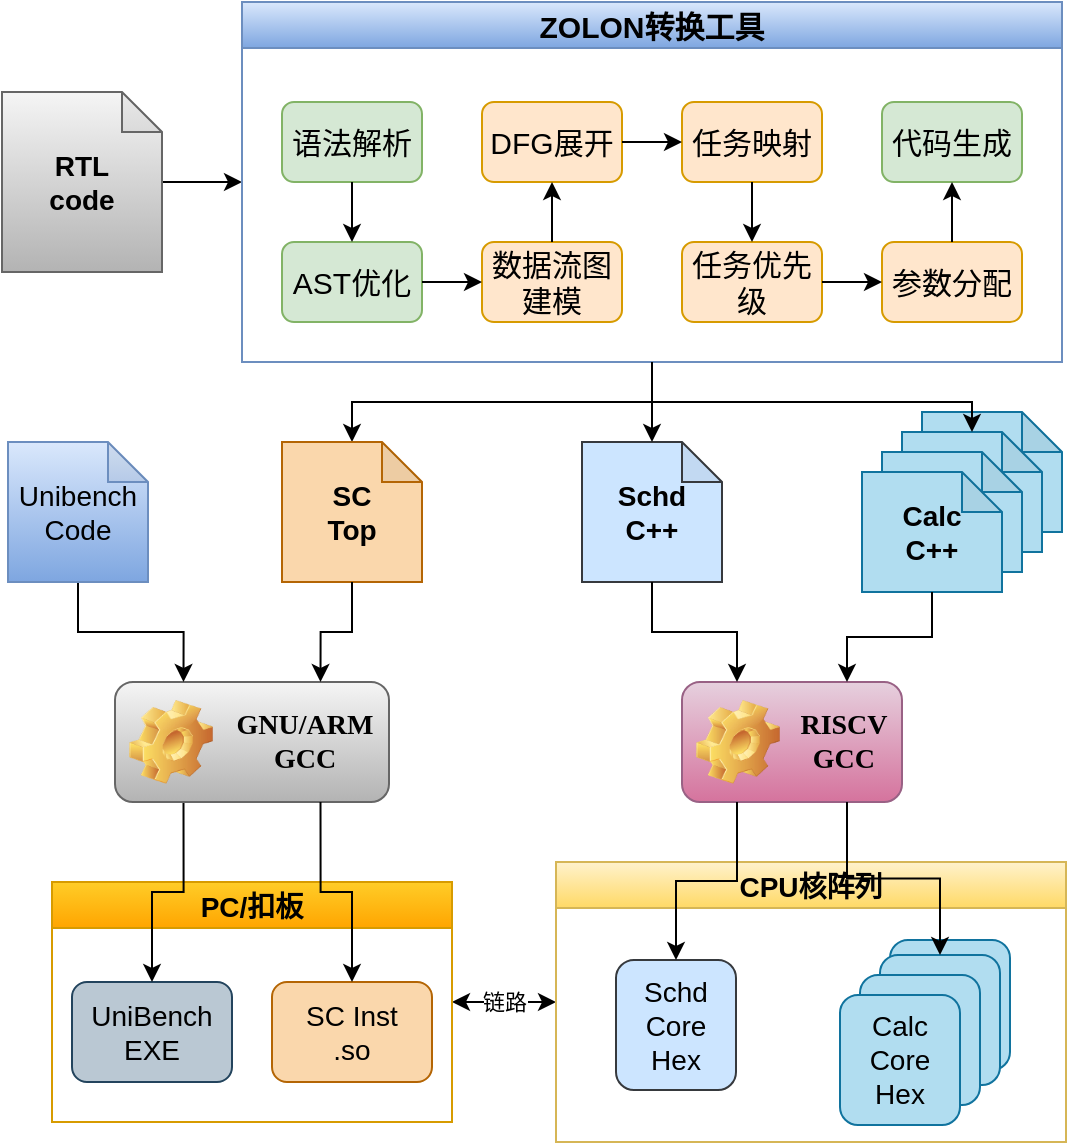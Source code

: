 <mxfile version="24.2.7" type="github" pages="2">
  <diagram name="第 1 页" id="pytXW0pH3ZZm6s-A68JL">
    <mxGraphModel dx="1434" dy="746" grid="0" gridSize="10" guides="1" tooltips="1" connect="1" arrows="1" fold="1" page="1" pageScale="1" pageWidth="1169" pageHeight="827" math="0" shadow="0">
      <root>
        <mxCell id="0" />
        <mxCell id="1" parent="0" />
        <mxCell id="Ojl2yvdV9hTWqdl5l4Is-1" style="edgeStyle=none;rounded=0;orthogonalLoop=1;jettySize=auto;html=1;entryX=0;entryY=0.5;entryDx=0;entryDy=0;fontSize=14;" edge="1" parent="1" source="Ojl2yvdV9hTWqdl5l4Is-2" target="Ojl2yvdV9hTWqdl5l4Is-5">
          <mxGeometry relative="1" as="geometry" />
        </mxCell>
        <mxCell id="Ojl2yvdV9hTWqdl5l4Is-2" value="RTL&lt;br style=&quot;font-size: 14px;&quot;&gt;code" style="shape=note;whiteSpace=wrap;html=1;backgroundOutline=1;darkOpacity=0.05;size=20;fontSize=14;fillColor=#f5f5f5;strokeColor=#666666;fontStyle=1;gradientColor=#b3b3b3;" vertex="1" parent="1">
          <mxGeometry x="27" y="76" width="80" height="90" as="geometry" />
        </mxCell>
        <mxCell id="Ojl2yvdV9hTWqdl5l4Is-3" value="RISCV&lt;br&gt;GCC" style="label;whiteSpace=wrap;html=1;image=img/clipart/Gear_128x128.png;align=center;fontFamily=Times New Roman;fontSize=14;fillColor=#e6d0de;strokeColor=#996185;gradientColor=#d5739d;" vertex="1" parent="1">
          <mxGeometry x="367" y="371" width="110" height="60" as="geometry" />
        </mxCell>
        <mxCell id="Ojl2yvdV9hTWqdl5l4Is-4" style="edgeStyle=orthogonalEdgeStyle;rounded=0;orthogonalLoop=1;jettySize=auto;html=1;fontSize=14;" edge="1" parent="1" source="Ojl2yvdV9hTWqdl5l4Is-5" target="Ojl2yvdV9hTWqdl5l4Is-30">
          <mxGeometry relative="1" as="geometry" />
        </mxCell>
        <mxCell id="Ojl2yvdV9hTWqdl5l4Is-5" value="ZOLON转换工具" style="swimlane;fontSize=15;fillColor=#dae8fc;strokeColor=#6c8ebf;gradientColor=#7ea6e0;" vertex="1" parent="1">
          <mxGeometry x="147" y="31" width="410" height="180" as="geometry" />
        </mxCell>
        <mxCell id="Ojl2yvdV9hTWqdl5l4Is-6" value="语法解析" style="rounded=1;whiteSpace=wrap;html=1;fontSize=15;fillColor=#d5e8d4;strokeColor=#82b366;" vertex="1" parent="Ojl2yvdV9hTWqdl5l4Is-5">
          <mxGeometry x="20" y="50" width="70" height="40" as="geometry" />
        </mxCell>
        <mxCell id="Ojl2yvdV9hTWqdl5l4Is-7" value="AST优化" style="rounded=1;whiteSpace=wrap;html=1;fontSize=15;fillColor=#d5e8d4;strokeColor=#82b366;" vertex="1" parent="Ojl2yvdV9hTWqdl5l4Is-5">
          <mxGeometry x="20" y="120" width="70" height="40" as="geometry" />
        </mxCell>
        <mxCell id="Ojl2yvdV9hTWqdl5l4Is-8" value="" style="endArrow=classic;html=1;rounded=0;horizontal=0;fontSize=15;" edge="1" parent="Ojl2yvdV9hTWqdl5l4Is-5" source="Ojl2yvdV9hTWqdl5l4Is-6" target="Ojl2yvdV9hTWqdl5l4Is-7">
          <mxGeometry width="50" height="50" relative="1" as="geometry">
            <mxPoint x="100" y="170" as="sourcePoint" />
            <mxPoint x="250" y="60" as="targetPoint" />
          </mxGeometry>
        </mxCell>
        <mxCell id="Ojl2yvdV9hTWqdl5l4Is-9" value="数据流图建模" style="rounded=1;whiteSpace=wrap;html=1;fontSize=15;fillColor=#ffe6cc;strokeColor=#d79b00;" vertex="1" parent="Ojl2yvdV9hTWqdl5l4Is-5">
          <mxGeometry x="120" y="120" width="70" height="40" as="geometry" />
        </mxCell>
        <mxCell id="Ojl2yvdV9hTWqdl5l4Is-10" style="rounded=0;orthogonalLoop=1;jettySize=auto;html=1;fontSize=14;" edge="1" parent="Ojl2yvdV9hTWqdl5l4Is-5" source="Ojl2yvdV9hTWqdl5l4Is-7" target="Ojl2yvdV9hTWqdl5l4Is-9">
          <mxGeometry relative="1" as="geometry" />
        </mxCell>
        <mxCell id="Ojl2yvdV9hTWqdl5l4Is-11" value="DFG展开" style="rounded=1;whiteSpace=wrap;html=1;fontSize=15;fillColor=#ffe6cc;strokeColor=#d79b00;" vertex="1" parent="Ojl2yvdV9hTWqdl5l4Is-5">
          <mxGeometry x="120" y="50" width="70" height="40" as="geometry" />
        </mxCell>
        <mxCell id="Ojl2yvdV9hTWqdl5l4Is-12" value="" style="endArrow=classic;html=1;rounded=0;horizontal=0;fontSize=15;" edge="1" parent="Ojl2yvdV9hTWqdl5l4Is-5" source="Ojl2yvdV9hTWqdl5l4Is-9" target="Ojl2yvdV9hTWqdl5l4Is-11">
          <mxGeometry width="50" height="50" relative="1" as="geometry">
            <mxPoint x="130" y="440" as="sourcePoint" />
            <mxPoint x="190" y="440" as="targetPoint" />
          </mxGeometry>
        </mxCell>
        <mxCell id="Ojl2yvdV9hTWqdl5l4Is-13" value="任务映射" style="rounded=1;whiteSpace=wrap;html=1;fontSize=15;fillColor=#ffe6cc;strokeColor=#d79b00;" vertex="1" parent="Ojl2yvdV9hTWqdl5l4Is-5">
          <mxGeometry x="220" y="50" width="70" height="40" as="geometry" />
        </mxCell>
        <mxCell id="Ojl2yvdV9hTWqdl5l4Is-14" value="" style="endArrow=classic;html=1;rounded=0;horizontal=0;fontSize=15;" edge="1" parent="Ojl2yvdV9hTWqdl5l4Is-5" source="Ojl2yvdV9hTWqdl5l4Is-11" target="Ojl2yvdV9hTWqdl5l4Is-13">
          <mxGeometry width="50" height="50" relative="1" as="geometry">
            <mxPoint x="260" y="440" as="sourcePoint" />
            <mxPoint x="310" y="440" as="targetPoint" />
          </mxGeometry>
        </mxCell>
        <mxCell id="Ojl2yvdV9hTWqdl5l4Is-15" value="任务优先级" style="rounded=1;whiteSpace=wrap;html=1;fontSize=15;fillColor=#ffe6cc;strokeColor=#d79b00;" vertex="1" parent="Ojl2yvdV9hTWqdl5l4Is-5">
          <mxGeometry x="220" y="120" width="70" height="40" as="geometry" />
        </mxCell>
        <mxCell id="Ojl2yvdV9hTWqdl5l4Is-16" value="" style="endArrow=classic;html=1;rounded=0;horizontal=0;fontSize=15;" edge="1" parent="Ojl2yvdV9hTWqdl5l4Is-5" source="Ojl2yvdV9hTWqdl5l4Is-13" target="Ojl2yvdV9hTWqdl5l4Is-15">
          <mxGeometry width="50" height="50" relative="1" as="geometry">
            <mxPoint x="620" y="330" as="sourcePoint" />
            <mxPoint x="290" y="730" as="targetPoint" />
          </mxGeometry>
        </mxCell>
        <mxCell id="Ojl2yvdV9hTWqdl5l4Is-17" value="参数分配" style="rounded=1;whiteSpace=wrap;html=1;fontSize=15;fillColor=#ffe6cc;strokeColor=#d79b00;" vertex="1" parent="Ojl2yvdV9hTWqdl5l4Is-5">
          <mxGeometry x="320" y="120" width="70" height="40" as="geometry" />
        </mxCell>
        <mxCell id="Ojl2yvdV9hTWqdl5l4Is-18" style="edgeStyle=none;rounded=0;orthogonalLoop=1;jettySize=auto;html=1;fontSize=14;" edge="1" parent="Ojl2yvdV9hTWqdl5l4Is-5" source="Ojl2yvdV9hTWqdl5l4Is-15" target="Ojl2yvdV9hTWqdl5l4Is-17">
          <mxGeometry relative="1" as="geometry" />
        </mxCell>
        <mxCell id="Ojl2yvdV9hTWqdl5l4Is-19" value="代码生成" style="rounded=1;whiteSpace=wrap;html=1;fontSize=15;fillColor=#d5e8d4;strokeColor=#82b366;" vertex="1" parent="Ojl2yvdV9hTWqdl5l4Is-5">
          <mxGeometry x="320" y="50" width="70" height="40" as="geometry" />
        </mxCell>
        <mxCell id="Ojl2yvdV9hTWqdl5l4Is-20" style="edgeStyle=none;rounded=0;orthogonalLoop=1;jettySize=auto;html=1;fontSize=14;" edge="1" parent="Ojl2yvdV9hTWqdl5l4Is-5" source="Ojl2yvdV9hTWqdl5l4Is-17" target="Ojl2yvdV9hTWqdl5l4Is-19">
          <mxGeometry relative="1" as="geometry" />
        </mxCell>
        <mxCell id="Ojl2yvdV9hTWqdl5l4Is-21" value="Schd&lt;br&gt;C++" style="shape=note;whiteSpace=wrap;html=1;backgroundOutline=1;darkOpacity=0.05;size=20;fontSize=14;fillColor=#cce5ff;strokeColor=#36393d;fontStyle=1" vertex="1" parent="1">
          <mxGeometry x="317" y="251" width="70" height="70" as="geometry" />
        </mxCell>
        <mxCell id="Ojl2yvdV9hTWqdl5l4Is-22" value="Calc&lt;br&gt;C++" style="shape=note;whiteSpace=wrap;html=1;backgroundOutline=1;darkOpacity=0.05;size=20;fontSize=14;fillColor=#b1ddf0;strokeColor=#10739e;fontStyle=1" vertex="1" parent="1">
          <mxGeometry x="487" y="236" width="70" height="60" as="geometry" />
        </mxCell>
        <mxCell id="Ojl2yvdV9hTWqdl5l4Is-23" value="Calc&lt;br&gt;C++" style="shape=note;whiteSpace=wrap;html=1;backgroundOutline=1;darkOpacity=0.05;size=20;fontSize=14;fillColor=#b1ddf0;strokeColor=#10739e;fontStyle=1" vertex="1" parent="1">
          <mxGeometry x="477" y="246" width="70" height="60" as="geometry" />
        </mxCell>
        <mxCell id="Ojl2yvdV9hTWqdl5l4Is-24" value="Calc&lt;br&gt;C++" style="shape=note;whiteSpace=wrap;html=1;backgroundOutline=1;darkOpacity=0.05;size=20;fontSize=14;fillColor=#b1ddf0;strokeColor=#10739e;fontStyle=1" vertex="1" parent="1">
          <mxGeometry x="467" y="256" width="70" height="60" as="geometry" />
        </mxCell>
        <mxCell id="Ojl2yvdV9hTWqdl5l4Is-25" value="Calc&lt;br&gt;C++" style="shape=note;whiteSpace=wrap;html=1;backgroundOutline=1;darkOpacity=0.05;size=20;fontSize=14;fillColor=#b1ddf0;strokeColor=#10739e;fontStyle=1" vertex="1" parent="1">
          <mxGeometry x="457" y="266" width="70" height="60" as="geometry" />
        </mxCell>
        <mxCell id="Ojl2yvdV9hTWqdl5l4Is-26" value="链路" style="edgeStyle=orthogonalEdgeStyle;rounded=0;orthogonalLoop=1;jettySize=auto;html=1;exitX=1;exitY=0.5;exitDx=0;exitDy=0;entryX=0;entryY=0.5;entryDx=0;entryDy=0;startArrow=classic;startFill=1;" edge="1" parent="1" source="Ojl2yvdV9hTWqdl5l4Is-27" target="Ojl2yvdV9hTWqdl5l4Is-31">
          <mxGeometry relative="1" as="geometry" />
        </mxCell>
        <mxCell id="Ojl2yvdV9hTWqdl5l4Is-27" value="PC/扣板" style="swimlane;fontSize=14;fillColor=#ffcd28;gradientColor=#ffa500;strokeColor=#d79b00;" vertex="1" parent="1">
          <mxGeometry x="52" y="471" width="200" height="120" as="geometry" />
        </mxCell>
        <mxCell id="Ojl2yvdV9hTWqdl5l4Is-28" value="UniBench&lt;br&gt;EXE" style="rounded=1;whiteSpace=wrap;html=1;fontSize=14;fillColor=#bac8d3;strokeColor=#23445d;" vertex="1" parent="Ojl2yvdV9hTWqdl5l4Is-27">
          <mxGeometry x="10" y="50" width="80" height="50" as="geometry" />
        </mxCell>
        <mxCell id="Ojl2yvdV9hTWqdl5l4Is-29" value="SC Inst&lt;br&gt;.so" style="rounded=1;whiteSpace=wrap;html=1;fontSize=14;fillColor=#fad7ac;strokeColor=#b46504;" vertex="1" parent="Ojl2yvdV9hTWqdl5l4Is-27">
          <mxGeometry x="110" y="50" width="80" height="50" as="geometry" />
        </mxCell>
        <mxCell id="Ojl2yvdV9hTWqdl5l4Is-30" value="SC&lt;br&gt;Top" style="shape=note;whiteSpace=wrap;html=1;backgroundOutline=1;darkOpacity=0.05;size=20;fontSize=14;fillColor=#fad7ac;strokeColor=#b46504;fontStyle=1" vertex="1" parent="1">
          <mxGeometry x="167" y="251" width="70" height="70" as="geometry" />
        </mxCell>
        <mxCell id="Ojl2yvdV9hTWqdl5l4Is-31" value="CPU核阵列" style="swimlane;fontSize=14;fillColor=#fff2cc;gradientColor=#ffd966;strokeColor=#d6b656;" vertex="1" parent="1">
          <mxGeometry x="304" y="461" width="255" height="140" as="geometry" />
        </mxCell>
        <mxCell id="Ojl2yvdV9hTWqdl5l4Is-32" value="Schd Core&lt;br&gt;Hex" style="rounded=1;whiteSpace=wrap;html=1;fontSize=14;fillColor=#cce5ff;strokeColor=#36393d;" vertex="1" parent="Ojl2yvdV9hTWqdl5l4Is-31">
          <mxGeometry x="30" y="49" width="60" height="65" as="geometry" />
        </mxCell>
        <mxCell id="Ojl2yvdV9hTWqdl5l4Is-33" value="Calc Core&lt;br&gt;Hex" style="rounded=1;whiteSpace=wrap;html=1;fontSize=14;fillColor=#b1ddf0;strokeColor=#10739e;" vertex="1" parent="Ojl2yvdV9hTWqdl5l4Is-31">
          <mxGeometry x="167" y="39" width="60" height="65" as="geometry" />
        </mxCell>
        <mxCell id="Ojl2yvdV9hTWqdl5l4Is-34" value="Calc Core&lt;br&gt;Hex" style="rounded=1;whiteSpace=wrap;html=1;fontSize=14;fillColor=#b1ddf0;strokeColor=#10739e;" vertex="1" parent="Ojl2yvdV9hTWqdl5l4Is-31">
          <mxGeometry x="162" y="46.5" width="60" height="65" as="geometry" />
        </mxCell>
        <mxCell id="Ojl2yvdV9hTWqdl5l4Is-35" value="Calc Core&lt;br&gt;Hex" style="rounded=1;whiteSpace=wrap;html=1;fontSize=14;fillColor=#b1ddf0;strokeColor=#10739e;" vertex="1" parent="Ojl2yvdV9hTWqdl5l4Is-31">
          <mxGeometry x="152" y="56.5" width="60" height="65" as="geometry" />
        </mxCell>
        <mxCell id="Ojl2yvdV9hTWqdl5l4Is-36" value="Calc Core&lt;br&gt;Hex" style="rounded=1;whiteSpace=wrap;html=1;fontSize=14;fillColor=#b1ddf0;strokeColor=#10739e;" vertex="1" parent="Ojl2yvdV9hTWqdl5l4Is-31">
          <mxGeometry x="142" y="66.5" width="60" height="65" as="geometry" />
        </mxCell>
        <mxCell id="Ojl2yvdV9hTWqdl5l4Is-37" style="edgeStyle=orthogonalEdgeStyle;rounded=0;orthogonalLoop=1;jettySize=auto;html=1;exitX=0.25;exitY=1;exitDx=0;exitDy=0;" edge="1" parent="1" source="Ojl2yvdV9hTWqdl5l4Is-38" target="Ojl2yvdV9hTWqdl5l4Is-28">
          <mxGeometry relative="1" as="geometry" />
        </mxCell>
        <mxCell id="Ojl2yvdV9hTWqdl5l4Is-38" value="GNU/ARM&lt;br&gt;GCC" style="label;whiteSpace=wrap;html=1;image=img/clipart/Gear_128x128.png;align=center;fontFamily=Times New Roman;fontSize=14;fillColor=#f5f5f5;strokeColor=#666666;gradientColor=#b3b3b3;" vertex="1" parent="1">
          <mxGeometry x="83.5" y="371" width="137" height="60" as="geometry" />
        </mxCell>
        <mxCell id="Ojl2yvdV9hTWqdl5l4Is-39" style="edgeStyle=orthogonalEdgeStyle;rounded=0;orthogonalLoop=1;jettySize=auto;html=1;fontSize=14;entryX=0.5;entryY=0;entryDx=0;entryDy=0;entryPerimeter=0;" edge="1" parent="1" source="Ojl2yvdV9hTWqdl5l4Is-5" target="Ojl2yvdV9hTWqdl5l4Is-21">
          <mxGeometry relative="1" as="geometry">
            <mxPoint x="362.0" y="221" as="sourcePoint" />
            <mxPoint x="212" y="261" as="targetPoint" />
          </mxGeometry>
        </mxCell>
        <mxCell id="Ojl2yvdV9hTWqdl5l4Is-40" style="edgeStyle=orthogonalEdgeStyle;rounded=0;orthogonalLoop=1;jettySize=auto;html=1;fontSize=14;" edge="1" parent="1" source="Ojl2yvdV9hTWqdl5l4Is-5" target="Ojl2yvdV9hTWqdl5l4Is-23">
          <mxGeometry relative="1" as="geometry">
            <mxPoint x="362" y="221" as="sourcePoint" />
            <mxPoint x="362" y="261" as="targetPoint" />
          </mxGeometry>
        </mxCell>
        <mxCell id="Ojl2yvdV9hTWqdl5l4Is-41" style="edgeStyle=orthogonalEdgeStyle;rounded=0;orthogonalLoop=1;jettySize=auto;html=1;fontSize=14;entryX=0.25;entryY=0;entryDx=0;entryDy=0;" edge="1" parent="1" source="Ojl2yvdV9hTWqdl5l4Is-21" target="Ojl2yvdV9hTWqdl5l4Is-3">
          <mxGeometry relative="1" as="geometry">
            <mxPoint x="362.0" y="221" as="sourcePoint" />
            <mxPoint x="522.0" y="256" as="targetPoint" />
          </mxGeometry>
        </mxCell>
        <mxCell id="Ojl2yvdV9hTWqdl5l4Is-42" style="edgeStyle=orthogonalEdgeStyle;rounded=0;orthogonalLoop=1;jettySize=auto;html=1;fontSize=14;entryX=0.75;entryY=0;entryDx=0;entryDy=0;" edge="1" parent="1" source="Ojl2yvdV9hTWqdl5l4Is-30" target="Ojl2yvdV9hTWqdl5l4Is-38">
          <mxGeometry relative="1" as="geometry">
            <mxPoint x="362.034" y="331" as="sourcePoint" />
            <mxPoint x="432.034" y="381" as="targetPoint" />
          </mxGeometry>
        </mxCell>
        <mxCell id="Ojl2yvdV9hTWqdl5l4Is-43" style="edgeStyle=orthogonalEdgeStyle;rounded=0;orthogonalLoop=1;jettySize=auto;html=1;fontSize=14;exitX=0.75;exitY=1;exitDx=0;exitDy=0;" edge="1" parent="1" source="Ojl2yvdV9hTWqdl5l4Is-38" target="Ojl2yvdV9hTWqdl5l4Is-29">
          <mxGeometry relative="1" as="geometry">
            <mxPoint x="212.034" y="331" as="sourcePoint" />
            <mxPoint x="187" y="381" as="targetPoint" />
          </mxGeometry>
        </mxCell>
        <mxCell id="Ojl2yvdV9hTWqdl5l4Is-44" style="edgeStyle=orthogonalEdgeStyle;rounded=0;orthogonalLoop=1;jettySize=auto;html=1;fontSize=14;entryX=0.75;entryY=0;entryDx=0;entryDy=0;" edge="1" parent="1" source="Ojl2yvdV9hTWqdl5l4Is-25" target="Ojl2yvdV9hTWqdl5l4Is-3">
          <mxGeometry relative="1" as="geometry">
            <mxPoint x="362.034" y="331" as="sourcePoint" />
            <mxPoint x="432.034" y="381" as="targetPoint" />
          </mxGeometry>
        </mxCell>
        <mxCell id="Ojl2yvdV9hTWqdl5l4Is-45" style="edgeStyle=orthogonalEdgeStyle;rounded=0;orthogonalLoop=1;jettySize=auto;html=1;fontSize=14;exitX=0.25;exitY=1;exitDx=0;exitDy=0;" edge="1" parent="1" source="Ojl2yvdV9hTWqdl5l4Is-3" target="Ojl2yvdV9hTWqdl5l4Is-32">
          <mxGeometry relative="1" as="geometry">
            <mxPoint x="502.034" y="336" as="sourcePoint" />
            <mxPoint x="432.034" y="381" as="targetPoint" />
          </mxGeometry>
        </mxCell>
        <mxCell id="Ojl2yvdV9hTWqdl5l4Is-46" style="edgeStyle=orthogonalEdgeStyle;rounded=0;orthogonalLoop=1;jettySize=auto;html=1;fontSize=14;exitX=0.75;exitY=1;exitDx=0;exitDy=0;" edge="1" parent="1" source="Ojl2yvdV9hTWqdl5l4Is-3" target="Ojl2yvdV9hTWqdl5l4Is-34">
          <mxGeometry relative="1" as="geometry">
            <mxPoint x="502.034" y="336" as="sourcePoint" />
            <mxPoint x="459.5" y="381" as="targetPoint" />
          </mxGeometry>
        </mxCell>
        <mxCell id="Ojl2yvdV9hTWqdl5l4Is-47" style="edgeStyle=orthogonalEdgeStyle;rounded=0;orthogonalLoop=1;jettySize=auto;html=1;exitX=0.5;exitY=1;exitDx=0;exitDy=0;exitPerimeter=0;entryX=0.25;entryY=0;entryDx=0;entryDy=0;" edge="1" parent="1" source="Ojl2yvdV9hTWqdl5l4Is-48" target="Ojl2yvdV9hTWqdl5l4Is-38">
          <mxGeometry relative="1" as="geometry" />
        </mxCell>
        <mxCell id="Ojl2yvdV9hTWqdl5l4Is-48" value="Unibench&lt;div&gt;Code&lt;/div&gt;" style="shape=note;whiteSpace=wrap;html=1;backgroundOutline=1;darkOpacity=0.05;size=20;fontSize=14;fillColor=#dae8fc;strokeColor=#6c8ebf;fontStyle=0;gradientColor=#7ea6e0;" vertex="1" parent="1">
          <mxGeometry x="30" y="251" width="70" height="70" as="geometry" />
        </mxCell>
      </root>
    </mxGraphModel>
  </diagram>
  <diagram id="nAW7EqAPCM0lMsmmP9Az" name="第 2 页">
    <mxGraphModel dx="574" dy="298" grid="0" gridSize="10" guides="1" tooltips="1" connect="1" arrows="1" fold="1" page="1" pageScale="1" pageWidth="1169" pageHeight="827" math="0" shadow="0">
      <root>
        <mxCell id="0" />
        <mxCell id="1" parent="0" />
        <mxCell id="63QwlVad0rGtp_jlvPdS-7" style="edgeStyle=orthogonalEdgeStyle;rounded=0;orthogonalLoop=1;jettySize=auto;html=1;curved=1;" parent="1" source="63QwlVad0rGtp_jlvPdS-1" target="63QwlVad0rGtp_jlvPdS-3" edge="1">
          <mxGeometry relative="1" as="geometry" />
        </mxCell>
        <mxCell id="63QwlVad0rGtp_jlvPdS-1" value="1" style="ellipse;whiteSpace=wrap;html=1;" parent="1" vertex="1">
          <mxGeometry x="20" y="10" width="36" height="32" as="geometry" />
        </mxCell>
        <mxCell id="63QwlVad0rGtp_jlvPdS-8" style="edgeStyle=orthogonalEdgeStyle;rounded=0;orthogonalLoop=1;jettySize=auto;html=1;curved=1;" parent="1" source="63QwlVad0rGtp_jlvPdS-2" target="63QwlVad0rGtp_jlvPdS-4" edge="1">
          <mxGeometry relative="1" as="geometry" />
        </mxCell>
        <mxCell id="63QwlVad0rGtp_jlvPdS-2" value="2" style="ellipse;whiteSpace=wrap;html=1;" parent="1" vertex="1">
          <mxGeometry x="110" y="10" width="36" height="32" as="geometry" />
        </mxCell>
        <mxCell id="63QwlVad0rGtp_jlvPdS-9" style="edgeStyle=orthogonalEdgeStyle;rounded=0;orthogonalLoop=1;jettySize=auto;html=1;curved=1;entryX=0;entryY=0;entryDx=0;entryDy=0;" parent="1" source="63QwlVad0rGtp_jlvPdS-3" target="63QwlVad0rGtp_jlvPdS-5" edge="1">
          <mxGeometry relative="1" as="geometry" />
        </mxCell>
        <mxCell id="63QwlVad0rGtp_jlvPdS-3" value="3" style="ellipse;whiteSpace=wrap;html=1;" parent="1" vertex="1">
          <mxGeometry x="20" y="70" width="36" height="32" as="geometry" />
        </mxCell>
        <mxCell id="63QwlVad0rGtp_jlvPdS-12" style="edgeStyle=orthogonalEdgeStyle;rounded=0;orthogonalLoop=1;jettySize=auto;html=1;curved=1;" parent="1" source="63QwlVad0rGtp_jlvPdS-4" target="63QwlVad0rGtp_jlvPdS-5" edge="1">
          <mxGeometry relative="1" as="geometry" />
        </mxCell>
        <mxCell id="63QwlVad0rGtp_jlvPdS-17" style="edgeStyle=orthogonalEdgeStyle;rounded=0;orthogonalLoop=1;jettySize=auto;html=1;exitX=1;exitY=0.5;exitDx=0;exitDy=0;curved=1;" parent="1" source="63QwlVad0rGtp_jlvPdS-4" target="63QwlVad0rGtp_jlvPdS-14" edge="1">
          <mxGeometry relative="1" as="geometry" />
        </mxCell>
        <mxCell id="63QwlVad0rGtp_jlvPdS-4" value="4" style="ellipse;whiteSpace=wrap;html=1;fillColor=#dae8fc;strokeColor=#6c8ebf;" parent="1" vertex="1">
          <mxGeometry x="110" y="70" width="36" height="32" as="geometry" />
        </mxCell>
        <mxCell id="63QwlVad0rGtp_jlvPdS-10" style="edgeStyle=orthogonalEdgeStyle;rounded=0;orthogonalLoop=1;jettySize=auto;html=1;curved=1;" parent="1" source="63QwlVad0rGtp_jlvPdS-5" target="63QwlVad0rGtp_jlvPdS-6" edge="1">
          <mxGeometry relative="1" as="geometry" />
        </mxCell>
        <mxCell id="63QwlVad0rGtp_jlvPdS-16" style="edgeStyle=orthogonalEdgeStyle;rounded=0;orthogonalLoop=1;jettySize=auto;html=1;curved=1;" parent="1" source="63QwlVad0rGtp_jlvPdS-5" target="63QwlVad0rGtp_jlvPdS-13" edge="1">
          <mxGeometry relative="1" as="geometry" />
        </mxCell>
        <mxCell id="63QwlVad0rGtp_jlvPdS-5" value="5" style="ellipse;whiteSpace=wrap;html=1;fillColor=#dae8fc;strokeColor=#6c8ebf;" parent="1" vertex="1">
          <mxGeometry x="56" y="140" width="36" height="32" as="geometry" />
        </mxCell>
        <mxCell id="63QwlVad0rGtp_jlvPdS-11" value="X" style="edgeStyle=orthogonalEdgeStyle;rounded=0;orthogonalLoop=1;jettySize=auto;html=1;curved=1;exitX=0.5;exitY=0;exitDx=0;exitDy=0;entryX=1;entryY=1;entryDx=0;entryDy=0;fontColor=#FF3333;" parent="1" source="63QwlVad0rGtp_jlvPdS-6" target="63QwlVad0rGtp_jlvPdS-4" edge="1">
          <mxGeometry relative="1" as="geometry" />
        </mxCell>
        <mxCell id="63QwlVad0rGtp_jlvPdS-18" style="edgeStyle=orthogonalEdgeStyle;rounded=0;orthogonalLoop=1;jettySize=auto;html=1;exitX=0.5;exitY=1;exitDx=0;exitDy=0;curved=1;" parent="1" source="63QwlVad0rGtp_jlvPdS-6" target="63QwlVad0rGtp_jlvPdS-15" edge="1">
          <mxGeometry relative="1" as="geometry" />
        </mxCell>
        <mxCell id="63QwlVad0rGtp_jlvPdS-6" value="6" style="ellipse;whiteSpace=wrap;html=1;fillColor=#dae8fc;strokeColor=#6c8ebf;" parent="1" vertex="1">
          <mxGeometry x="146" y="140" width="36" height="32" as="geometry" />
        </mxCell>
        <mxCell id="63QwlVad0rGtp_jlvPdS-13" value="7" style="ellipse;whiteSpace=wrap;html=1;" parent="1" vertex="1">
          <mxGeometry x="40" y="220" width="36" height="32" as="geometry" />
        </mxCell>
        <mxCell id="63QwlVad0rGtp_jlvPdS-14" value="9" style="ellipse;whiteSpace=wrap;html=1;" parent="1" vertex="1">
          <mxGeometry x="220" y="220" width="36" height="32" as="geometry" />
        </mxCell>
        <mxCell id="63QwlVad0rGtp_jlvPdS-15" value="8" style="ellipse;whiteSpace=wrap;html=1;" parent="1" vertex="1">
          <mxGeometry x="140" y="220" width="36" height="32" as="geometry" />
        </mxCell>
        <mxCell id="63QwlVad0rGtp_jlvPdS-19" style="edgeStyle=orthogonalEdgeStyle;rounded=0;orthogonalLoop=1;jettySize=auto;html=1;curved=1;" parent="1" source="63QwlVad0rGtp_jlvPdS-20" target="63QwlVad0rGtp_jlvPdS-24" edge="1">
          <mxGeometry relative="1" as="geometry" />
        </mxCell>
        <mxCell id="63QwlVad0rGtp_jlvPdS-20" value="1" style="ellipse;whiteSpace=wrap;html=1;" parent="1" vertex="1">
          <mxGeometry x="294" y="10" width="36" height="32" as="geometry" />
        </mxCell>
        <mxCell id="63QwlVad0rGtp_jlvPdS-21" style="edgeStyle=orthogonalEdgeStyle;rounded=0;orthogonalLoop=1;jettySize=auto;html=1;curved=1;" parent="1" source="63QwlVad0rGtp_jlvPdS-22" target="63QwlVad0rGtp_jlvPdS-27" edge="1">
          <mxGeometry relative="1" as="geometry" />
        </mxCell>
        <mxCell id="63QwlVad0rGtp_jlvPdS-22" value="2" style="ellipse;whiteSpace=wrap;html=1;" parent="1" vertex="1">
          <mxGeometry x="384" y="10" width="36" height="32" as="geometry" />
        </mxCell>
        <mxCell id="63QwlVad0rGtp_jlvPdS-23" style="edgeStyle=orthogonalEdgeStyle;rounded=0;orthogonalLoop=1;jettySize=auto;html=1;curved=1;entryX=0;entryY=0;entryDx=0;entryDy=0;" parent="1" source="63QwlVad0rGtp_jlvPdS-24" target="63QwlVad0rGtp_jlvPdS-30" edge="1">
          <mxGeometry relative="1" as="geometry" />
        </mxCell>
        <mxCell id="63QwlVad0rGtp_jlvPdS-24" value="3" style="ellipse;whiteSpace=wrap;html=1;" parent="1" vertex="1">
          <mxGeometry x="294" y="70" width="36" height="32" as="geometry" />
        </mxCell>
        <mxCell id="63QwlVad0rGtp_jlvPdS-25" value="X" style="edgeStyle=orthogonalEdgeStyle;rounded=0;orthogonalLoop=1;jettySize=auto;html=1;curved=1;fontColor=#FF3333;" parent="1" source="63QwlVad0rGtp_jlvPdS-27" target="63QwlVad0rGtp_jlvPdS-30" edge="1">
          <mxGeometry x="0.111" y="6" relative="1" as="geometry">
            <mxPoint as="offset" />
          </mxGeometry>
        </mxCell>
        <mxCell id="63QwlVad0rGtp_jlvPdS-26" style="edgeStyle=orthogonalEdgeStyle;rounded=0;orthogonalLoop=1;jettySize=auto;html=1;exitX=1;exitY=0;exitDx=0;exitDy=0;curved=1;" parent="1" source="63QwlVad0rGtp_jlvPdS-27" target="63QwlVad0rGtp_jlvPdS-35" edge="1">
          <mxGeometry relative="1" as="geometry" />
        </mxCell>
        <mxCell id="63QwlVad0rGtp_jlvPdS-27" value="4" style="ellipse;whiteSpace=wrap;html=1;fillColor=#dae8fc;strokeColor=#6c8ebf;" parent="1" vertex="1">
          <mxGeometry x="384" y="70" width="36" height="32" as="geometry" />
        </mxCell>
        <mxCell id="63QwlVad0rGtp_jlvPdS-28" style="edgeStyle=orthogonalEdgeStyle;rounded=0;orthogonalLoop=1;jettySize=auto;html=1;" parent="1" source="63QwlVad0rGtp_jlvPdS-30" target="63QwlVad0rGtp_jlvPdS-33" edge="1">
          <mxGeometry relative="1" as="geometry" />
        </mxCell>
        <mxCell id="63QwlVad0rGtp_jlvPdS-29" style="edgeStyle=orthogonalEdgeStyle;rounded=0;orthogonalLoop=1;jettySize=auto;html=1;curved=1;" parent="1" source="63QwlVad0rGtp_jlvPdS-30" target="63QwlVad0rGtp_jlvPdS-34" edge="1">
          <mxGeometry relative="1" as="geometry" />
        </mxCell>
        <mxCell id="9kIaKyTVx6zWG0SHpNhu-2" style="edgeStyle=orthogonalEdgeStyle;rounded=0;orthogonalLoop=1;jettySize=auto;html=1;exitX=1;exitY=1;exitDx=0;exitDy=0;entryX=0;entryY=0.5;entryDx=0;entryDy=0;curved=1;" edge="1" parent="1" source="63QwlVad0rGtp_jlvPdS-30" target="63QwlVad0rGtp_jlvPdS-36">
          <mxGeometry relative="1" as="geometry" />
        </mxCell>
        <mxCell id="9kIaKyTVx6zWG0SHpNhu-3" style="edgeStyle=orthogonalEdgeStyle;rounded=0;orthogonalLoop=1;jettySize=auto;html=1;exitX=1;exitY=1;exitDx=0;exitDy=0;entryX=0;entryY=0.5;entryDx=0;entryDy=0;curved=1;" edge="1" parent="1" source="63QwlVad0rGtp_jlvPdS-30" target="9kIaKyTVx6zWG0SHpNhu-1">
          <mxGeometry relative="1" as="geometry" />
        </mxCell>
        <mxCell id="9kIaKyTVx6zWG0SHpNhu-6" value="" style="edgeStyle=orthogonalEdgeStyle;rounded=0;orthogonalLoop=1;jettySize=auto;html=1;curved=1;" edge="1" parent="1" source="63QwlVad0rGtp_jlvPdS-30" target="63QwlVad0rGtp_jlvPdS-33">
          <mxGeometry relative="1" as="geometry" />
        </mxCell>
        <mxCell id="63QwlVad0rGtp_jlvPdS-30" value="5" style="ellipse;whiteSpace=wrap;html=1;fillColor=#dae8fc;strokeColor=#6c8ebf;" parent="1" vertex="1">
          <mxGeometry x="330" y="140" width="36" height="32" as="geometry" />
        </mxCell>
        <mxCell id="63QwlVad0rGtp_jlvPdS-31" style="edgeStyle=orthogonalEdgeStyle;rounded=0;orthogonalLoop=1;jettySize=auto;html=1;curved=1;exitX=0.5;exitY=0;exitDx=0;exitDy=0;entryX=1;entryY=1;entryDx=0;entryDy=0;" parent="1" source="63QwlVad0rGtp_jlvPdS-33" target="63QwlVad0rGtp_jlvPdS-27" edge="1">
          <mxGeometry relative="1" as="geometry" />
        </mxCell>
        <mxCell id="63QwlVad0rGtp_jlvPdS-32" style="edgeStyle=orthogonalEdgeStyle;rounded=0;orthogonalLoop=1;jettySize=auto;html=1;exitX=0.5;exitY=1;exitDx=0;exitDy=0;curved=1;" parent="1" source="63QwlVad0rGtp_jlvPdS-33" target="63QwlVad0rGtp_jlvPdS-36" edge="1">
          <mxGeometry relative="1" as="geometry" />
        </mxCell>
        <mxCell id="63QwlVad0rGtp_jlvPdS-33" value="6" style="ellipse;whiteSpace=wrap;html=1;fillColor=#dae8fc;strokeColor=#6c8ebf;" parent="1" vertex="1">
          <mxGeometry x="434" y="140" width="36" height="32" as="geometry" />
        </mxCell>
        <mxCell id="63QwlVad0rGtp_jlvPdS-34" value="7" style="ellipse;whiteSpace=wrap;html=1;" parent="1" vertex="1">
          <mxGeometry x="314" y="220" width="36" height="32" as="geometry" />
        </mxCell>
        <mxCell id="63QwlVad0rGtp_jlvPdS-35" value="9" style="ellipse;whiteSpace=wrap;html=1;" parent="1" vertex="1">
          <mxGeometry x="521" y="220" width="36" height="32" as="geometry" />
        </mxCell>
        <mxCell id="9kIaKyTVx6zWG0SHpNhu-4" style="edgeStyle=orthogonalEdgeStyle;rounded=0;orthogonalLoop=1;jettySize=auto;html=1;exitX=1;exitY=0.5;exitDx=0;exitDy=0;entryX=1;entryY=0.5;entryDx=0;entryDy=0;curved=1;" edge="1" parent="1" source="63QwlVad0rGtp_jlvPdS-36" target="63QwlVad0rGtp_jlvPdS-27">
          <mxGeometry relative="1" as="geometry" />
        </mxCell>
        <mxCell id="63QwlVad0rGtp_jlvPdS-36" value="8" style="ellipse;whiteSpace=wrap;html=1;fillColor=#dae8fc;strokeColor=#6c8ebf;" parent="1" vertex="1">
          <mxGeometry x="434" y="200" width="36" height="32" as="geometry" />
        </mxCell>
        <mxCell id="9kIaKyTVx6zWG0SHpNhu-5" style="edgeStyle=orthogonalEdgeStyle;rounded=0;orthogonalLoop=1;jettySize=auto;html=1;exitX=1;exitY=0.5;exitDx=0;exitDy=0;entryX=1;entryY=0.5;entryDx=0;entryDy=0;curved=1;" edge="1" parent="1" source="9kIaKyTVx6zWG0SHpNhu-1" target="63QwlVad0rGtp_jlvPdS-27">
          <mxGeometry relative="1" as="geometry" />
        </mxCell>
        <mxCell id="9kIaKyTVx6zWG0SHpNhu-1" value="10" style="ellipse;whiteSpace=wrap;html=1;fillColor=#dae8fc;strokeColor=#6c8ebf;" vertex="1" parent="1">
          <mxGeometry x="434" y="252" width="36" height="32" as="geometry" />
        </mxCell>
        <mxCell id="9kIaKyTVx6zWG0SHpNhu-9" value="(a)" style="text;html=1;align=center;verticalAlign=middle;whiteSpace=wrap;rounded=0;" vertex="1" parent="1">
          <mxGeometry x="88" y="291" width="60" height="30" as="geometry" />
        </mxCell>
        <mxCell id="9kIaKyTVx6zWG0SHpNhu-10" value="(b)" style="text;html=1;align=center;verticalAlign=middle;whiteSpace=wrap;rounded=0;" vertex="1" parent="1">
          <mxGeometry x="392" y="291" width="60" height="30" as="geometry" />
        </mxCell>
        <mxCell id="9kIaKyTVx6zWG0SHpNhu-14" style="edgeStyle=orthogonalEdgeStyle;rounded=0;orthogonalLoop=1;jettySize=auto;html=1;exitX=1;exitY=0;exitDx=0;exitDy=0;entryX=0;entryY=0.5;entryDx=0;entryDy=0;" edge="1" parent="1" source="9kIaKyTVx6zWG0SHpNhu-11" target="9kIaKyTVx6zWG0SHpNhu-12">
          <mxGeometry relative="1" as="geometry" />
        </mxCell>
        <mxCell id="9kIaKyTVx6zWG0SHpNhu-15" style="edgeStyle=orthogonalEdgeStyle;rounded=0;orthogonalLoop=1;jettySize=auto;html=1;exitX=1;exitY=1;exitDx=0;exitDy=0;entryX=0;entryY=0.5;entryDx=0;entryDy=0;" edge="1" parent="1" source="9kIaKyTVx6zWG0SHpNhu-11" target="9kIaKyTVx6zWG0SHpNhu-19">
          <mxGeometry relative="1" as="geometry">
            <mxPoint x="168" y="520" as="targetPoint" />
          </mxGeometry>
        </mxCell>
        <mxCell id="9kIaKyTVx6zWG0SHpNhu-21" style="edgeStyle=orthogonalEdgeStyle;rounded=0;orthogonalLoop=1;jettySize=auto;html=1;exitX=1;exitY=0;exitDx=0;exitDy=0;entryX=0;entryY=0.5;entryDx=0;entryDy=0;" edge="1" parent="1" source="9kIaKyTVx6zWG0SHpNhu-11" target="9kIaKyTVx6zWG0SHpNhu-18">
          <mxGeometry relative="1" as="geometry" />
        </mxCell>
        <mxCell id="9kIaKyTVx6zWG0SHpNhu-11" value="cond1" style="ellipse;whiteSpace=wrap;html=1;" vertex="1" parent="1">
          <mxGeometry x="68" y="472" width="45" height="32" as="geometry" />
        </mxCell>
        <mxCell id="9kIaKyTVx6zWG0SHpNhu-12" value="true1.1" style="ellipse;whiteSpace=wrap;html=1;" vertex="1" parent="1">
          <mxGeometry x="168" y="393" width="45" height="32" as="geometry" />
        </mxCell>
        <mxCell id="9kIaKyTVx6zWG0SHpNhu-24" style="edgeStyle=orthogonalEdgeStyle;rounded=0;orthogonalLoop=1;jettySize=auto;html=1;exitX=1;exitY=0.5;exitDx=0;exitDy=0;entryX=0;entryY=0.5;entryDx=0;entryDy=0;" edge="1" parent="1" source="9kIaKyTVx6zWG0SHpNhu-12" target="9kIaKyTVx6zWG0SHpNhu-23">
          <mxGeometry relative="1" as="geometry" />
        </mxCell>
        <mxCell id="9kIaKyTVx6zWG0SHpNhu-45" style="edgeStyle=orthogonalEdgeStyle;rounded=0;orthogonalLoop=1;jettySize=auto;html=1;exitX=1;exitY=0.5;exitDx=0;exitDy=0;entryX=0;entryY=0.5;entryDx=0;entryDy=0;" edge="1" parent="1" source="9kIaKyTVx6zWG0SHpNhu-18" target="9kIaKyTVx6zWG0SHpNhu-42">
          <mxGeometry relative="1" as="geometry">
            <Array as="points">
              <mxPoint x="427" y="449" />
              <mxPoint x="427" y="409" />
            </Array>
          </mxGeometry>
        </mxCell>
        <mxCell id="9kIaKyTVx6zWG0SHpNhu-18" value="true1.2" style="ellipse;whiteSpace=wrap;html=1;" vertex="1" parent="1">
          <mxGeometry x="168" y="433" width="45" height="32" as="geometry" />
        </mxCell>
        <mxCell id="9kIaKyTVx6zWG0SHpNhu-22" style="edgeStyle=orthogonalEdgeStyle;rounded=0;orthogonalLoop=1;jettySize=auto;html=1;exitX=1;exitY=0.5;exitDx=0;exitDy=0;entryX=0;entryY=0.5;entryDx=0;entryDy=0;" edge="1" parent="1" source="9kIaKyTVx6zWG0SHpNhu-19" target="9kIaKyTVx6zWG0SHpNhu-20">
          <mxGeometry relative="1" as="geometry" />
        </mxCell>
        <mxCell id="9kIaKyTVx6zWG0SHpNhu-19" value="false1.1" style="ellipse;whiteSpace=wrap;html=1;" vertex="1" parent="1">
          <mxGeometry x="168" y="510" width="45" height="32" as="geometry" />
        </mxCell>
        <mxCell id="9kIaKyTVx6zWG0SHpNhu-34" style="edgeStyle=orthogonalEdgeStyle;rounded=0;orthogonalLoop=1;jettySize=auto;html=1;exitX=1;exitY=0.5;exitDx=0;exitDy=0;" edge="1" parent="1" source="9kIaKyTVx6zWG0SHpNhu-20" target="9kIaKyTVx6zWG0SHpNhu-30">
          <mxGeometry relative="1" as="geometry" />
        </mxCell>
        <mxCell id="9kIaKyTVx6zWG0SHpNhu-20" value="false1.2" style="ellipse;whiteSpace=wrap;html=1;" vertex="1" parent="1">
          <mxGeometry x="239" y="510" width="45" height="32" as="geometry" />
        </mxCell>
        <mxCell id="9kIaKyTVx6zWG0SHpNhu-27" style="edgeStyle=orthogonalEdgeStyle;rounded=0;orthogonalLoop=1;jettySize=auto;html=1;exitX=1;exitY=0;exitDx=0;exitDy=0;entryX=0;entryY=0.5;entryDx=0;entryDy=0;fillColor=#d5e8d4;strokeColor=#82b366;" edge="1" parent="1" source="9kIaKyTVx6zWG0SHpNhu-23" target="9kIaKyTVx6zWG0SHpNhu-25">
          <mxGeometry relative="1" as="geometry" />
        </mxCell>
        <mxCell id="9kIaKyTVx6zWG0SHpNhu-23" value="cond2" style="ellipse;whiteSpace=wrap;html=1;fillColor=#d5e8d4;strokeColor=#82b366;" vertex="1" parent="1">
          <mxGeometry x="261" y="393" width="45" height="32" as="geometry" />
        </mxCell>
        <mxCell id="9kIaKyTVx6zWG0SHpNhu-43" style="edgeStyle=orthogonalEdgeStyle;rounded=0;orthogonalLoop=1;jettySize=auto;html=1;exitX=1;exitY=0.5;exitDx=0;exitDy=0;entryX=0;entryY=0.5;entryDx=0;entryDy=0;" edge="1" parent="1" source="9kIaKyTVx6zWG0SHpNhu-25" target="9kIaKyTVx6zWG0SHpNhu-42">
          <mxGeometry relative="1" as="geometry" />
        </mxCell>
        <mxCell id="9kIaKyTVx6zWG0SHpNhu-25" value="true2.1" style="ellipse;whiteSpace=wrap;html=1;fillColor=#d5e8d4;strokeColor=#82b366;" vertex="1" parent="1">
          <mxGeometry x="345" y="358" width="45" height="32" as="geometry" />
        </mxCell>
        <mxCell id="9kIaKyTVx6zWG0SHpNhu-26" value="false2.1" style="ellipse;whiteSpace=wrap;html=1;fillColor=#d5e8d4;strokeColor=#82b366;" vertex="1" parent="1">
          <mxGeometry x="345" y="414" width="45" height="32" as="geometry" />
        </mxCell>
        <mxCell id="9kIaKyTVx6zWG0SHpNhu-28" style="edgeStyle=orthogonalEdgeStyle;rounded=0;orthogonalLoop=1;jettySize=auto;html=1;exitX=1;exitY=1;exitDx=0;exitDy=0;entryX=0;entryY=0.5;entryDx=0;entryDy=0;fillColor=#d5e8d4;strokeColor=#82b366;" edge="1" parent="1" source="9kIaKyTVx6zWG0SHpNhu-23" target="9kIaKyTVx6zWG0SHpNhu-26">
          <mxGeometry relative="1" as="geometry" />
        </mxCell>
        <mxCell id="9kIaKyTVx6zWG0SHpNhu-29" style="edgeStyle=orthogonalEdgeStyle;rounded=0;orthogonalLoop=1;jettySize=auto;html=1;exitX=1;exitY=0;exitDx=0;exitDy=0;entryX=0;entryY=0.5;entryDx=0;entryDy=0;fillColor=#dae8fc;strokeColor=#6c8ebf;" edge="1" parent="1" source="9kIaKyTVx6zWG0SHpNhu-30" target="9kIaKyTVx6zWG0SHpNhu-31">
          <mxGeometry relative="1" as="geometry" />
        </mxCell>
        <mxCell id="9kIaKyTVx6zWG0SHpNhu-30" value="cond3" style="ellipse;whiteSpace=wrap;html=1;fillColor=#dae8fc;strokeColor=#6c8ebf;" vertex="1" parent="1">
          <mxGeometry x="314" y="510" width="45" height="32" as="geometry" />
        </mxCell>
        <mxCell id="9kIaKyTVx6zWG0SHpNhu-31" value="true3.1" style="ellipse;whiteSpace=wrap;html=1;fillColor=#dae8fc;strokeColor=#6c8ebf;" vertex="1" parent="1">
          <mxGeometry x="414" y="476" width="45" height="32" as="geometry" />
        </mxCell>
        <mxCell id="9kIaKyTVx6zWG0SHpNhu-39" style="edgeStyle=orthogonalEdgeStyle;rounded=0;orthogonalLoop=1;jettySize=auto;html=1;exitX=1;exitY=0.5;exitDx=0;exitDy=0;entryX=0;entryY=0.5;entryDx=0;entryDy=0;fillColor=#dae8fc;strokeColor=#6c8ebf;" edge="1" parent="1" source="9kIaKyTVx6zWG0SHpNhu-32" target="9kIaKyTVx6zWG0SHpNhu-35">
          <mxGeometry relative="1" as="geometry" />
        </mxCell>
        <mxCell id="9kIaKyTVx6zWG0SHpNhu-40" style="edgeStyle=orthogonalEdgeStyle;rounded=0;orthogonalLoop=1;jettySize=auto;html=1;exitX=1;exitY=0.5;exitDx=0;exitDy=0;fillColor=#dae8fc;strokeColor=#6c8ebf;" edge="1" parent="1" source="9kIaKyTVx6zWG0SHpNhu-32" target="9kIaKyTVx6zWG0SHpNhu-36">
          <mxGeometry relative="1" as="geometry" />
        </mxCell>
        <mxCell id="9kIaKyTVx6zWG0SHpNhu-41" style="edgeStyle=orthogonalEdgeStyle;rounded=0;orthogonalLoop=1;jettySize=auto;html=1;exitX=1;exitY=0.5;exitDx=0;exitDy=0;entryX=0;entryY=0.5;entryDx=0;entryDy=0;fillColor=#dae8fc;strokeColor=#6c8ebf;" edge="1" parent="1" source="9kIaKyTVx6zWG0SHpNhu-32" target="9kIaKyTVx6zWG0SHpNhu-37">
          <mxGeometry relative="1" as="geometry" />
        </mxCell>
        <mxCell id="9kIaKyTVx6zWG0SHpNhu-32" value="false3.1" style="ellipse;whiteSpace=wrap;html=1;fillColor=#dae8fc;strokeColor=#6c8ebf;" vertex="1" parent="1">
          <mxGeometry x="416" y="539" width="45" height="32" as="geometry" />
        </mxCell>
        <mxCell id="9kIaKyTVx6zWG0SHpNhu-33" style="edgeStyle=orthogonalEdgeStyle;rounded=0;orthogonalLoop=1;jettySize=auto;html=1;exitX=1;exitY=1;exitDx=0;exitDy=0;entryX=0;entryY=0.5;entryDx=0;entryDy=0;fillColor=#dae8fc;strokeColor=#6c8ebf;" edge="1" parent="1" source="9kIaKyTVx6zWG0SHpNhu-30" target="9kIaKyTVx6zWG0SHpNhu-32">
          <mxGeometry relative="1" as="geometry" />
        </mxCell>
        <mxCell id="9kIaKyTVx6zWG0SHpNhu-35" value="false3.2" style="ellipse;whiteSpace=wrap;html=1;fillColor=#dae8fc;strokeColor=#6c8ebf;" vertex="1" parent="1">
          <mxGeometry x="506" y="504" width="45" height="32" as="geometry" />
        </mxCell>
        <mxCell id="9kIaKyTVx6zWG0SHpNhu-36" value="false3.3" style="ellipse;whiteSpace=wrap;html=1;fillColor=#dae8fc;strokeColor=#6c8ebf;" vertex="1" parent="1">
          <mxGeometry x="506" y="555" width="45" height="32" as="geometry" />
        </mxCell>
        <mxCell id="9kIaKyTVx6zWG0SHpNhu-37" value="false3.4" style="ellipse;whiteSpace=wrap;html=1;fillColor=#dae8fc;strokeColor=#6c8ebf;" vertex="1" parent="1">
          <mxGeometry x="506" y="606" width="45" height="32" as="geometry" />
        </mxCell>
        <mxCell id="9kIaKyTVx6zWG0SHpNhu-42" value="true1.3" style="ellipse;whiteSpace=wrap;html=1;" vertex="1" parent="1">
          <mxGeometry x="461" y="393" width="45" height="32" as="geometry" />
        </mxCell>
        <mxCell id="9kIaKyTVx6zWG0SHpNhu-44" style="edgeStyle=orthogonalEdgeStyle;rounded=0;orthogonalLoop=1;jettySize=auto;html=1;exitX=1;exitY=0.5;exitDx=0;exitDy=0;" edge="1" parent="1" source="9kIaKyTVx6zWG0SHpNhu-26" target="9kIaKyTVx6zWG0SHpNhu-42">
          <mxGeometry relative="1" as="geometry" />
        </mxCell>
      </root>
    </mxGraphModel>
  </diagram>
</mxfile>

